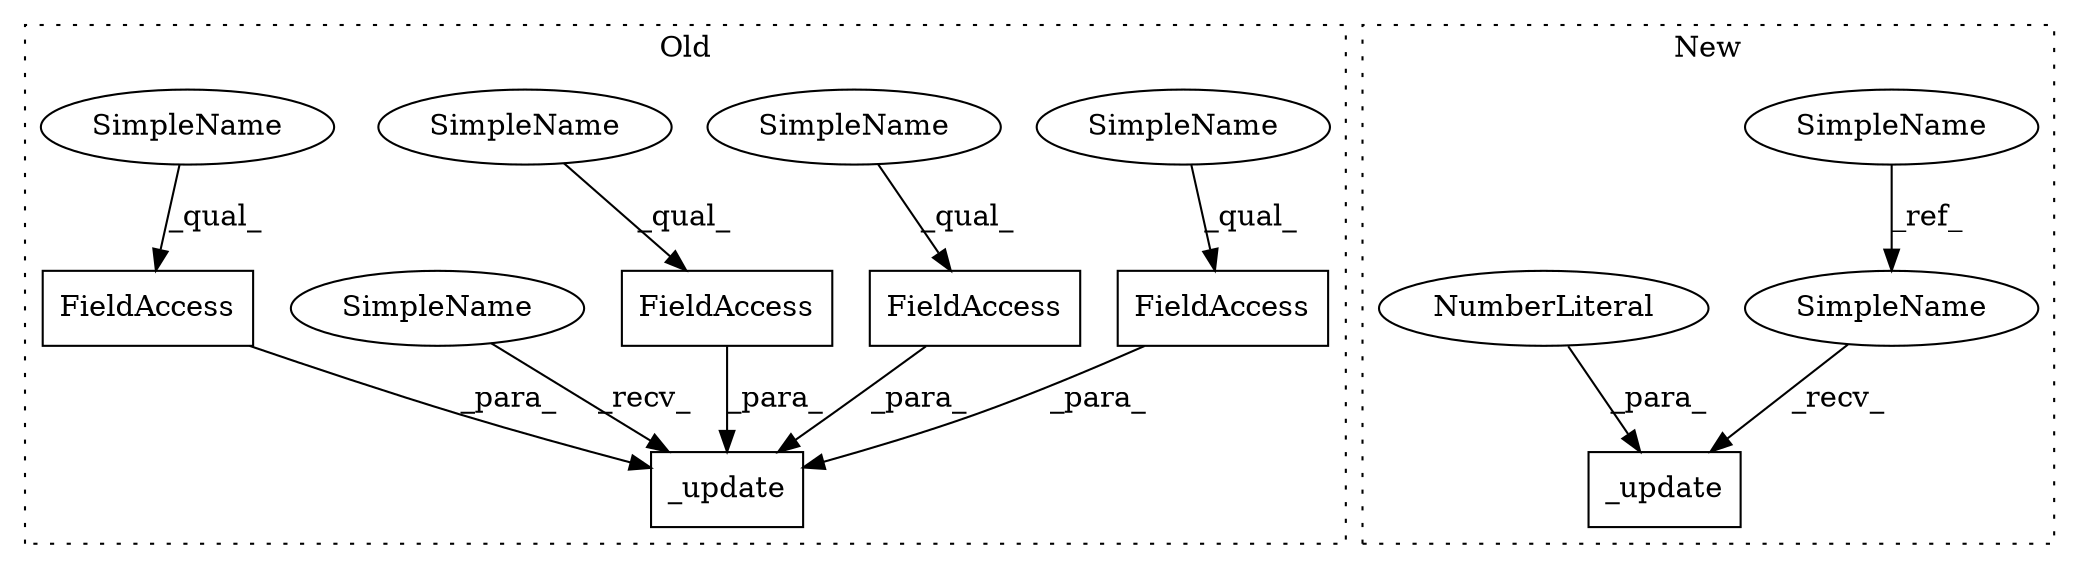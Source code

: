 digraph G {
subgraph cluster0 {
1 [label="_update" a="32" s="9116,9151" l="8,1" shape="box"];
3 [label="FieldAccess" a="22" s="9131" l="6" shape="box"];
4 [label="FieldAccess" a="22" s="9124" l="6" shape="box"];
5 [label="FieldAccess" a="22" s="9138" l="6" shape="box"];
8 [label="FieldAccess" a="22" s="9145" l="6" shape="box"];
10 [label="SimpleName" a="42" s="9138" l="4" shape="ellipse"];
11 [label="SimpleName" a="42" s="9131" l="4" shape="ellipse"];
12 [label="SimpleName" a="42" s="9124" l="4" shape="ellipse"];
13 [label="SimpleName" a="42" s="9111" l="4" shape="ellipse"];
14 [label="SimpleName" a="42" s="9145" l="4" shape="ellipse"];
label = "Old";
style="dotted";
}
subgraph cluster1 {
2 [label="_update" a="32" s="8844,8853" l="8,1" shape="box"];
6 [label="SimpleName" a="42" s="8778" l="4" shape="ellipse"];
7 [label="NumberLiteral" a="34" s="8852" l="1" shape="ellipse"];
9 [label="SimpleName" a="42" s="8839" l="4" shape="ellipse"];
label = "New";
style="dotted";
}
3 -> 1 [label="_para_"];
4 -> 1 [label="_para_"];
5 -> 1 [label="_para_"];
6 -> 9 [label="_ref_"];
7 -> 2 [label="_para_"];
8 -> 1 [label="_para_"];
9 -> 2 [label="_recv_"];
10 -> 5 [label="_qual_"];
11 -> 3 [label="_qual_"];
12 -> 4 [label="_qual_"];
13 -> 1 [label="_recv_"];
14 -> 8 [label="_qual_"];
}